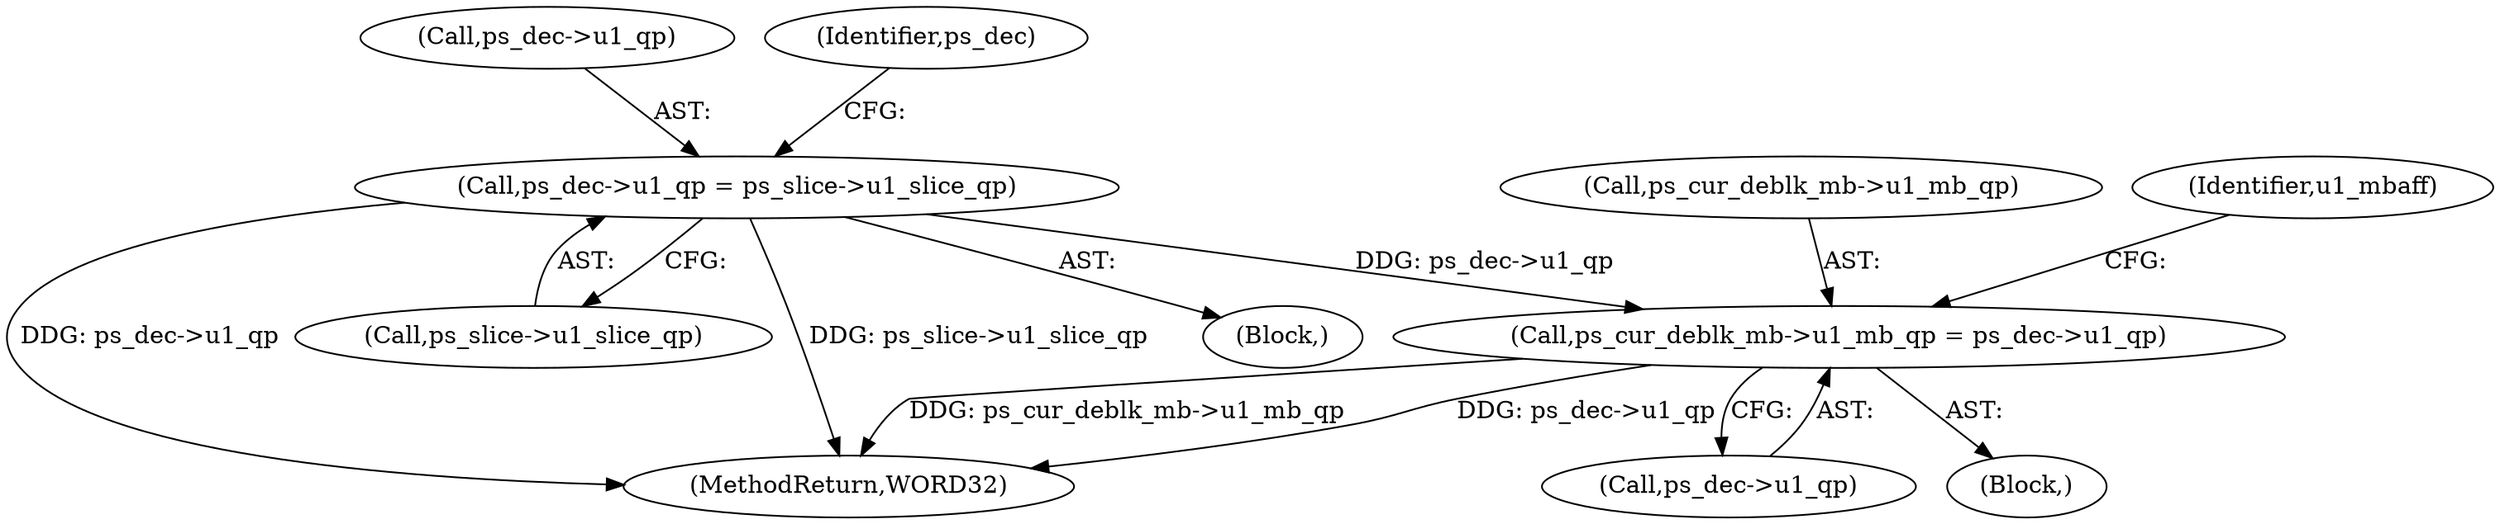 digraph "0_Android_4a524d3a8ae9aa20c36430008e6bd429443f8f1d@pointer" {
"1000385" [label="(Call,ps_cur_deblk_mb->u1_mb_qp = ps_dec->u1_qp)"];
"1000151" [label="(Call,ps_dec->u1_qp = ps_slice->u1_slice_qp)"];
"1000125" [label="(Block,)"];
"1000155" [label="(Call,ps_slice->u1_slice_qp)"];
"1000152" [label="(Call,ps_dec->u1_qp)"];
"1000385" [label="(Call,ps_cur_deblk_mb->u1_mb_qp = ps_dec->u1_qp)"];
"1000386" [label="(Call,ps_cur_deblk_mb->u1_mb_qp)"];
"1000159" [label="(Identifier,ps_dec)"];
"1000393" [label="(Identifier,u1_mbaff)"];
"1000372" [label="(Block,)"];
"1000584" [label="(MethodReturn,WORD32)"];
"1000151" [label="(Call,ps_dec->u1_qp = ps_slice->u1_slice_qp)"];
"1000389" [label="(Call,ps_dec->u1_qp)"];
"1000385" -> "1000372"  [label="AST: "];
"1000385" -> "1000389"  [label="CFG: "];
"1000386" -> "1000385"  [label="AST: "];
"1000389" -> "1000385"  [label="AST: "];
"1000393" -> "1000385"  [label="CFG: "];
"1000385" -> "1000584"  [label="DDG: ps_dec->u1_qp"];
"1000385" -> "1000584"  [label="DDG: ps_cur_deblk_mb->u1_mb_qp"];
"1000151" -> "1000385"  [label="DDG: ps_dec->u1_qp"];
"1000151" -> "1000125"  [label="AST: "];
"1000151" -> "1000155"  [label="CFG: "];
"1000152" -> "1000151"  [label="AST: "];
"1000155" -> "1000151"  [label="AST: "];
"1000159" -> "1000151"  [label="CFG: "];
"1000151" -> "1000584"  [label="DDG: ps_dec->u1_qp"];
"1000151" -> "1000584"  [label="DDG: ps_slice->u1_slice_qp"];
}
